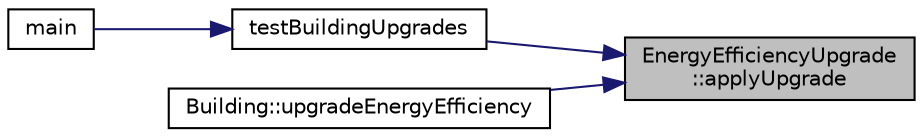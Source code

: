digraph "EnergyEfficiencyUpgrade::applyUpgrade"
{
 // LATEX_PDF_SIZE
  edge [fontname="Helvetica",fontsize="10",labelfontname="Helvetica",labelfontsize="10"];
  node [fontname="Helvetica",fontsize="10",shape=record];
  rankdir="RL";
  Node1 [label="EnergyEfficiencyUpgrade\l::applyUpgrade",height=0.2,width=0.4,color="black", fillcolor="grey75", style="filled", fontcolor="black",tooltip="Applies an energy efficiency upgrade to the building."];
  Node1 -> Node2 [dir="back",color="midnightblue",fontsize="10",style="solid",fontname="Helvetica"];
  Node2 [label="testBuildingUpgrades",height=0.2,width=0.4,color="black", fillcolor="white", style="filled",URL="$main_8cpp.html#af1c85c60ddb2951dfd9ccc7c4a6ad30b",tooltip=" "];
  Node2 -> Node3 [dir="back",color="midnightblue",fontsize="10",style="solid",fontname="Helvetica"];
  Node3 [label="main",height=0.2,width=0.4,color="black", fillcolor="white", style="filled",URL="$main_8cpp.html#ae66f6b31b5ad750f1fe042a706a4e3d4",tooltip="Main program entry point."];
  Node1 -> Node4 [dir="back",color="midnightblue",fontsize="10",style="solid",fontname="Helvetica"];
  Node4 [label="Building::upgradeEnergyEfficiency",height=0.2,width=0.4,color="black", fillcolor="white", style="filled",URL="$classBuilding.html#aa538fa70578c7921ff02115e8d3fc77a",tooltip=" "];
}
